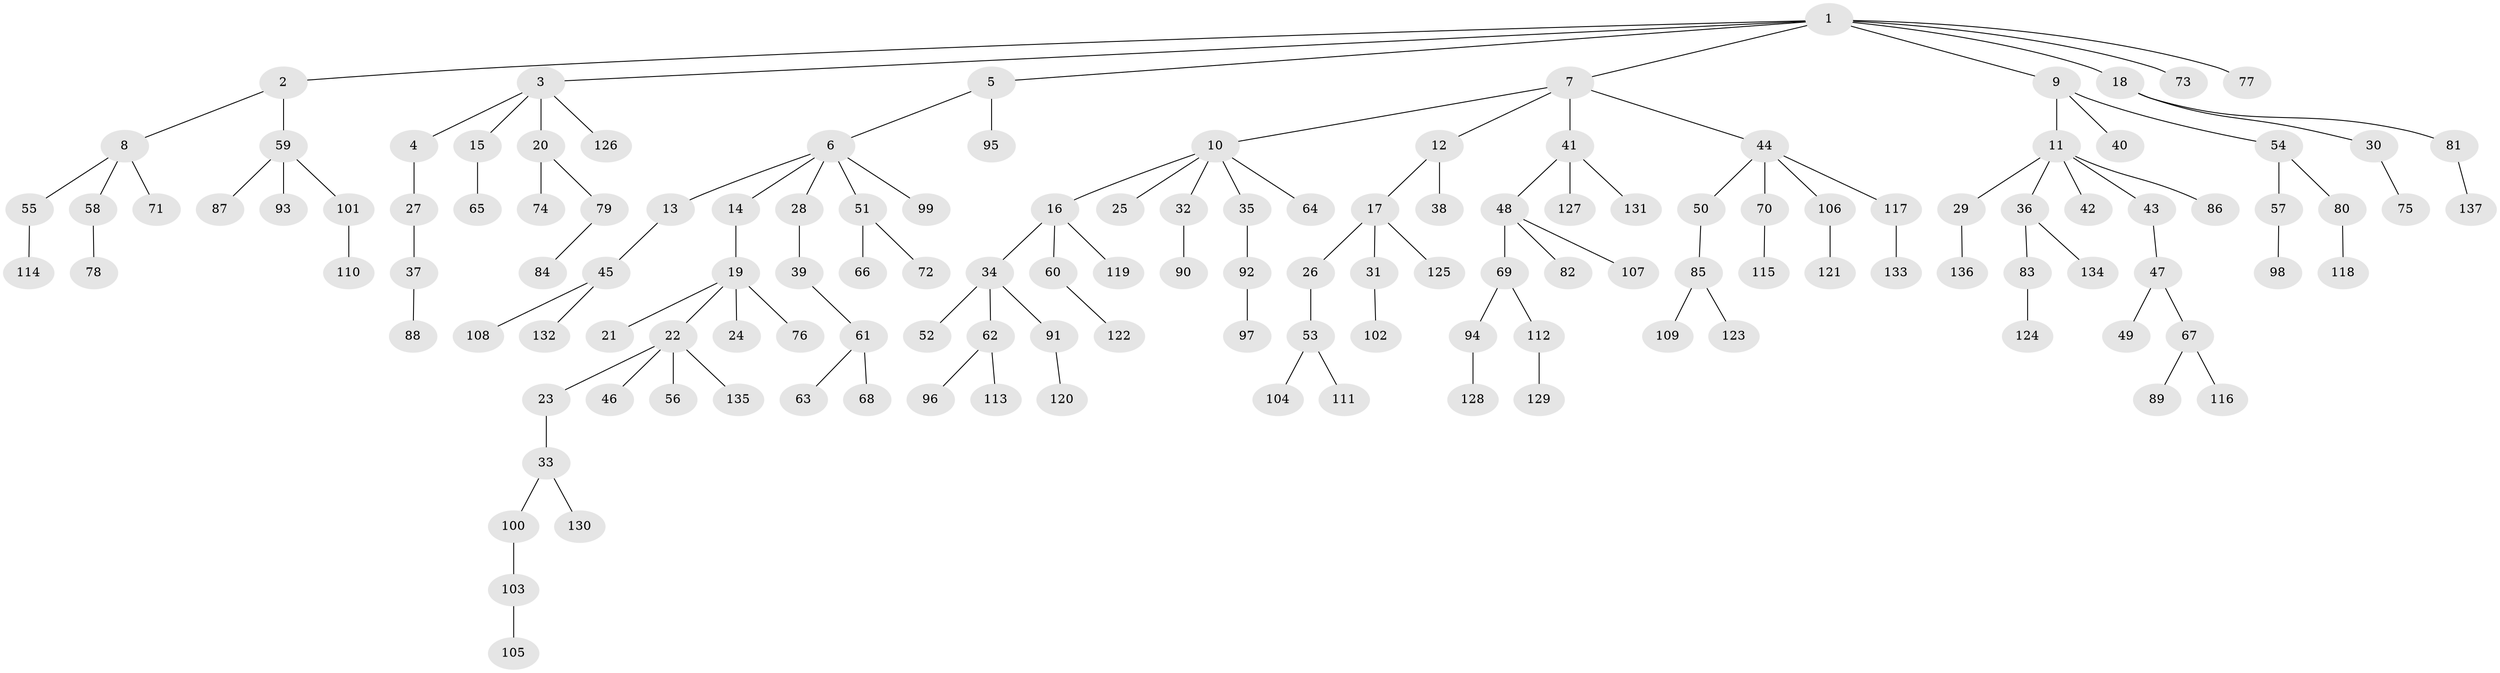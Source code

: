 // Generated by graph-tools (version 1.1) at 2025/15/03/09/25 04:15:37]
// undirected, 137 vertices, 136 edges
graph export_dot {
graph [start="1"]
  node [color=gray90,style=filled];
  1;
  2;
  3;
  4;
  5;
  6;
  7;
  8;
  9;
  10;
  11;
  12;
  13;
  14;
  15;
  16;
  17;
  18;
  19;
  20;
  21;
  22;
  23;
  24;
  25;
  26;
  27;
  28;
  29;
  30;
  31;
  32;
  33;
  34;
  35;
  36;
  37;
  38;
  39;
  40;
  41;
  42;
  43;
  44;
  45;
  46;
  47;
  48;
  49;
  50;
  51;
  52;
  53;
  54;
  55;
  56;
  57;
  58;
  59;
  60;
  61;
  62;
  63;
  64;
  65;
  66;
  67;
  68;
  69;
  70;
  71;
  72;
  73;
  74;
  75;
  76;
  77;
  78;
  79;
  80;
  81;
  82;
  83;
  84;
  85;
  86;
  87;
  88;
  89;
  90;
  91;
  92;
  93;
  94;
  95;
  96;
  97;
  98;
  99;
  100;
  101;
  102;
  103;
  104;
  105;
  106;
  107;
  108;
  109;
  110;
  111;
  112;
  113;
  114;
  115;
  116;
  117;
  118;
  119;
  120;
  121;
  122;
  123;
  124;
  125;
  126;
  127;
  128;
  129;
  130;
  131;
  132;
  133;
  134;
  135;
  136;
  137;
  1 -- 2;
  1 -- 3;
  1 -- 5;
  1 -- 7;
  1 -- 9;
  1 -- 18;
  1 -- 73;
  1 -- 77;
  2 -- 8;
  2 -- 59;
  3 -- 4;
  3 -- 15;
  3 -- 20;
  3 -- 126;
  4 -- 27;
  5 -- 6;
  5 -- 95;
  6 -- 13;
  6 -- 14;
  6 -- 28;
  6 -- 51;
  6 -- 99;
  7 -- 10;
  7 -- 12;
  7 -- 41;
  7 -- 44;
  8 -- 55;
  8 -- 58;
  8 -- 71;
  9 -- 11;
  9 -- 40;
  9 -- 54;
  10 -- 16;
  10 -- 25;
  10 -- 32;
  10 -- 35;
  10 -- 64;
  11 -- 29;
  11 -- 36;
  11 -- 42;
  11 -- 43;
  11 -- 86;
  12 -- 17;
  12 -- 38;
  13 -- 45;
  14 -- 19;
  15 -- 65;
  16 -- 34;
  16 -- 60;
  16 -- 119;
  17 -- 26;
  17 -- 31;
  17 -- 125;
  18 -- 30;
  18 -- 81;
  19 -- 21;
  19 -- 22;
  19 -- 24;
  19 -- 76;
  20 -- 74;
  20 -- 79;
  22 -- 23;
  22 -- 46;
  22 -- 56;
  22 -- 135;
  23 -- 33;
  26 -- 53;
  27 -- 37;
  28 -- 39;
  29 -- 136;
  30 -- 75;
  31 -- 102;
  32 -- 90;
  33 -- 100;
  33 -- 130;
  34 -- 52;
  34 -- 62;
  34 -- 91;
  35 -- 92;
  36 -- 83;
  36 -- 134;
  37 -- 88;
  39 -- 61;
  41 -- 48;
  41 -- 127;
  41 -- 131;
  43 -- 47;
  44 -- 50;
  44 -- 70;
  44 -- 106;
  44 -- 117;
  45 -- 108;
  45 -- 132;
  47 -- 49;
  47 -- 67;
  48 -- 69;
  48 -- 82;
  48 -- 107;
  50 -- 85;
  51 -- 66;
  51 -- 72;
  53 -- 104;
  53 -- 111;
  54 -- 57;
  54 -- 80;
  55 -- 114;
  57 -- 98;
  58 -- 78;
  59 -- 87;
  59 -- 93;
  59 -- 101;
  60 -- 122;
  61 -- 63;
  61 -- 68;
  62 -- 96;
  62 -- 113;
  67 -- 89;
  67 -- 116;
  69 -- 94;
  69 -- 112;
  70 -- 115;
  79 -- 84;
  80 -- 118;
  81 -- 137;
  83 -- 124;
  85 -- 109;
  85 -- 123;
  91 -- 120;
  92 -- 97;
  94 -- 128;
  100 -- 103;
  101 -- 110;
  103 -- 105;
  106 -- 121;
  112 -- 129;
  117 -- 133;
}
